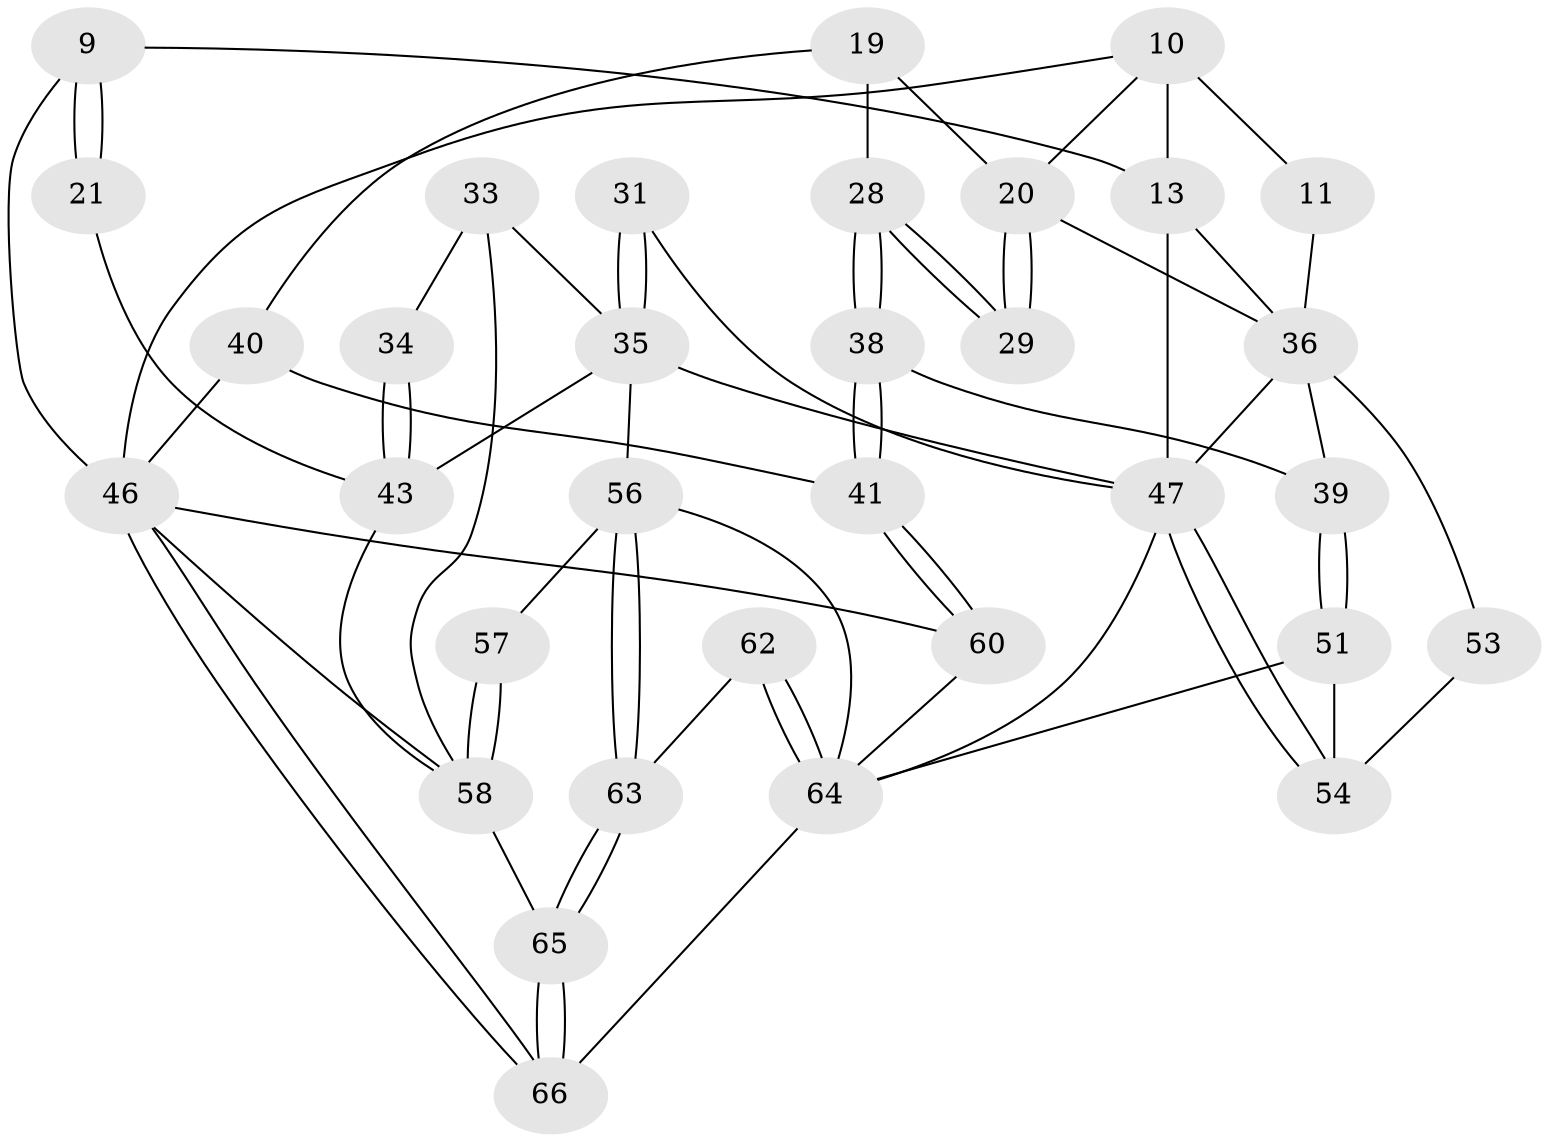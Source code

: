// original degree distribution, {3: 0.030303030303030304, 5: 0.5151515151515151, 6: 0.21212121212121213, 4: 0.24242424242424243}
// Generated by graph-tools (version 1.1) at 2025/01/03/09/25 05:01:06]
// undirected, 33 vertices, 72 edges
graph export_dot {
graph [start="1"]
  node [color=gray90,style=filled];
  9 [pos="+0.32001575838904295+0.27970403962016066",super="+5+4"];
  10 [pos="+0.7439991908371301+0.3084561725304064",super="+6"];
  11 [pos="+0.6692290226910278+0.3619438402053869"];
  13 [pos="+0.5547846577077944+0.48880079055168296",super="+8"];
  19 [pos="+0.897532446761917+0.45378637625103135"];
  20 [pos="+0.8510570634985108+0.46164682527069106",super="+14+15"];
  21 [pos="+0+0"];
  28 [pos="+0.8331200361728395+0.5617947440960794"];
  29 [pos="+0.8180423997758944+0.5475598332835292"];
  31 [pos="+0.34562433505150614+0.5923564361499821"];
  33 [pos="+0.1475308182225409+0.6478379167652054"];
  34 [pos="+0.09388686658665178+0.6156257871254813"];
  35 [pos="+0.26145613799477974+0.6485705870072584",super="+32+24+25"];
  36 [pos="+0.5905283644101624+0.5890992806115312",super="+17"];
  38 [pos="+0.9132411584007495+0.6947297082838755"];
  39 [pos="+0.8599459902375413+0.7175256443645106"];
  40 [pos="+1+0.6775921338879363",super="+18"];
  41 [pos="+0.9798195393507669+0.694341478013689"];
  43 [pos="+0+0.5123427803477059",super="+22+23"];
  46 [pos="+0+1",super="+42+3"];
  47 [pos="+0.5365238388194198+0.7345692741418199",super="+37+26"];
  51 [pos="+0.8401168726138698+0.7309377790714703"];
  53 [pos="+0.672902909973118+0.6392229765868646"];
  54 [pos="+0.7042812858258456+0.7290903275379661",super="+52"];
  56 [pos="+0.2622900951899239+0.842172016934471",super="+50"];
  57 [pos="+0.09549020035962492+0.7505859072801305"];
  58 [pos="+0+0.8465031789129491",super="+45+55"];
  60 [pos="+0.795886243774882+1"];
  62 [pos="+0.4871371575342015+0.8023714022136856"];
  63 [pos="+0.26692797604436386+0.8675367433693848"];
  64 [pos="+0.424019618336183+1",super="+61+49"];
  65 [pos="+0.25707813509887667+0.9090732808098048"];
  66 [pos="+0.3046168977147777+1"];
  9 -- 21 [weight=2];
  9 -- 21;
  9 -- 46 [weight=2];
  9 -- 13;
  10 -- 11 [weight=2];
  10 -- 46;
  10 -- 20;
  10 -- 13;
  11 -- 36;
  13 -- 47 [weight=2];
  13 -- 36;
  19 -- 20;
  19 -- 28;
  19 -- 40;
  20 -- 29 [weight=2];
  20 -- 29;
  20 -- 36;
  21 -- 43;
  28 -- 29;
  28 -- 29;
  28 -- 38;
  28 -- 38;
  31 -- 35 [weight=2];
  31 -- 35;
  31 -- 47;
  33 -- 34;
  33 -- 35;
  33 -- 58;
  34 -- 43 [weight=2];
  34 -- 43;
  35 -- 43;
  35 -- 47;
  35 -- 56;
  36 -- 53;
  36 -- 47;
  36 -- 39;
  38 -- 39;
  38 -- 41;
  38 -- 41;
  39 -- 51;
  39 -- 51;
  40 -- 41;
  40 -- 46 [weight=2];
  41 -- 60;
  41 -- 60;
  43 -- 58;
  46 -- 66;
  46 -- 66;
  46 -- 60;
  46 -- 58;
  47 -- 54;
  47 -- 54;
  47 -- 64;
  51 -- 54;
  51 -- 64;
  53 -- 54 [weight=2];
  56 -- 57;
  56 -- 63;
  56 -- 63;
  56 -- 64;
  57 -- 58 [weight=2];
  57 -- 58;
  58 -- 65;
  60 -- 64;
  62 -- 63;
  62 -- 64 [weight=2];
  62 -- 64;
  63 -- 65;
  63 -- 65;
  64 -- 66;
  65 -- 66;
  65 -- 66;
}
